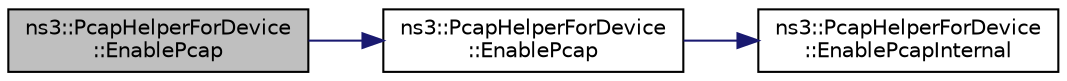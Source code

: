 digraph "ns3::PcapHelperForDevice::EnablePcap"
{
 // LATEX_PDF_SIZE
  edge [fontname="Helvetica",fontsize="10",labelfontname="Helvetica",labelfontsize="10"];
  node [fontname="Helvetica",fontsize="10",shape=record];
  rankdir="LR";
  Node1 [label="ns3::PcapHelperForDevice\l::EnablePcap",height=0.2,width=0.4,color="black", fillcolor="grey75", style="filled", fontcolor="black",tooltip="Enable pcap output the indicated net device using a device previously named using the ns-3 object nam..."];
  Node1 -> Node2 [color="midnightblue",fontsize="10",style="solid",fontname="Helvetica"];
  Node2 [label="ns3::PcapHelperForDevice\l::EnablePcap",height=0.2,width=0.4,color="black", fillcolor="white", style="filled",URL="$classns3_1_1_pcap_helper_for_device.html#a74866def9a881aa9d5c5be1225a26722",tooltip="Enable pcap output the indicated net device."];
  Node2 -> Node3 [color="midnightblue",fontsize="10",style="solid",fontname="Helvetica"];
  Node3 [label="ns3::PcapHelperForDevice\l::EnablePcapInternal",height=0.2,width=0.4,color="black", fillcolor="white", style="filled",URL="$classns3_1_1_pcap_helper_for_device.html#aae5c1fa77e45af342b1e3f70bf604e0f",tooltip="Enable pcap output the indicated net device."];
}
